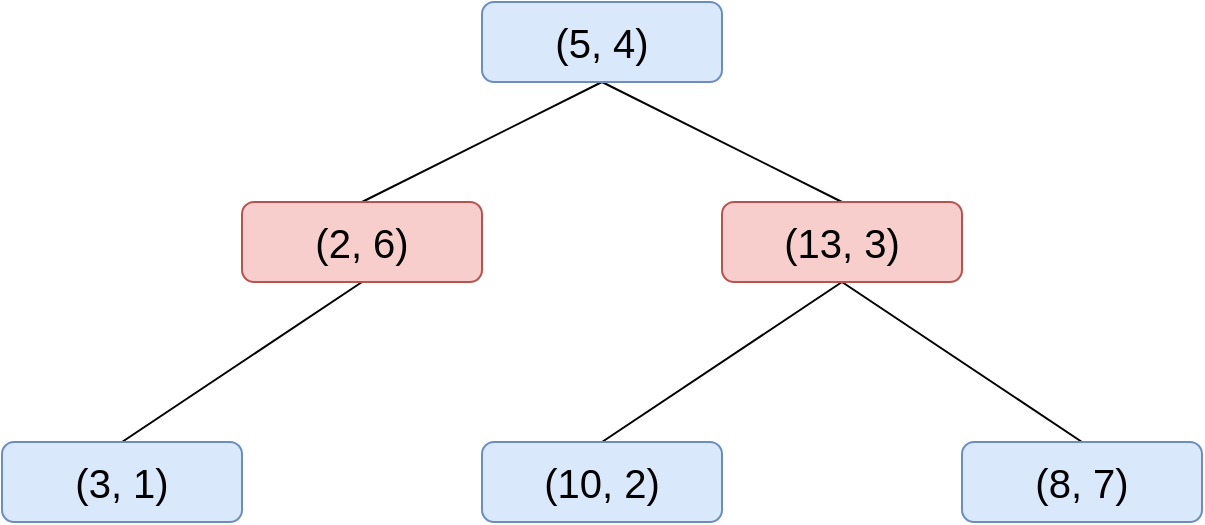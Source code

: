 <mxfile version="16.0.2" type="device"><diagram id="9o_7NzjmYeHqsMsWG1WD" name="Page-1"><mxGraphModel dx="1502" dy="697" grid="1" gridSize="10" guides="1" tooltips="1" connect="1" arrows="1" fold="1" page="1" pageScale="1" pageWidth="850" pageHeight="1100" math="0" shadow="0"><root><mxCell id="0"/><mxCell id="1" parent="0"/><mxCell id="gclyhI4A6P6M7iyj0sJi-7" style="rounded=0;orthogonalLoop=1;jettySize=auto;html=1;exitX=0.5;exitY=1;exitDx=0;exitDy=0;entryX=0.5;entryY=0;entryDx=0;entryDy=0;fontSize=20;endArrow=none;endFill=0;" edge="1" parent="1" source="gclyhI4A6P6M7iyj0sJi-1" target="gclyhI4A6P6M7iyj0sJi-2"><mxGeometry relative="1" as="geometry"/></mxCell><mxCell id="gclyhI4A6P6M7iyj0sJi-8" style="edgeStyle=none;rounded=0;orthogonalLoop=1;jettySize=auto;html=1;exitX=0.5;exitY=1;exitDx=0;exitDy=0;entryX=0.5;entryY=0;entryDx=0;entryDy=0;fontSize=20;endArrow=none;endFill=0;" edge="1" parent="1" source="gclyhI4A6P6M7iyj0sJi-1" target="gclyhI4A6P6M7iyj0sJi-3"><mxGeometry relative="1" as="geometry"/></mxCell><mxCell id="gclyhI4A6P6M7iyj0sJi-1" value="&lt;font style=&quot;font-size: 20px&quot;&gt;(5, 4)&lt;/font&gt;" style="rounded=1;whiteSpace=wrap;html=1;fillColor=#dae8fc;strokeColor=#6c8ebf;" vertex="1" parent="1"><mxGeometry x="360" y="280" width="120" height="40" as="geometry"/></mxCell><mxCell id="gclyhI4A6P6M7iyj0sJi-9" style="edgeStyle=none;rounded=0;orthogonalLoop=1;jettySize=auto;html=1;exitX=0.5;exitY=1;exitDx=0;exitDy=0;entryX=0.5;entryY=0;entryDx=0;entryDy=0;fontSize=20;endArrow=none;endFill=0;" edge="1" parent="1" source="gclyhI4A6P6M7iyj0sJi-2" target="gclyhI4A6P6M7iyj0sJi-6"><mxGeometry relative="1" as="geometry"/></mxCell><mxCell id="gclyhI4A6P6M7iyj0sJi-2" value="&lt;font style=&quot;font-size: 20px&quot;&gt;(2, 6)&lt;/font&gt;" style="rounded=1;whiteSpace=wrap;html=1;fillColor=#f8cecc;strokeColor=#b85450;" vertex="1" parent="1"><mxGeometry x="240" y="380" width="120" height="40" as="geometry"/></mxCell><mxCell id="gclyhI4A6P6M7iyj0sJi-10" style="edgeStyle=none;rounded=0;orthogonalLoop=1;jettySize=auto;html=1;exitX=0.5;exitY=1;exitDx=0;exitDy=0;entryX=0.5;entryY=0;entryDx=0;entryDy=0;fontSize=20;endArrow=none;endFill=0;" edge="1" parent="1" source="gclyhI4A6P6M7iyj0sJi-3" target="gclyhI4A6P6M7iyj0sJi-4"><mxGeometry relative="1" as="geometry"/></mxCell><mxCell id="gclyhI4A6P6M7iyj0sJi-11" style="edgeStyle=none;rounded=0;orthogonalLoop=1;jettySize=auto;html=1;exitX=0.5;exitY=1;exitDx=0;exitDy=0;entryX=0.5;entryY=0;entryDx=0;entryDy=0;fontSize=20;endArrow=none;endFill=0;" edge="1" parent="1" source="gclyhI4A6P6M7iyj0sJi-3" target="gclyhI4A6P6M7iyj0sJi-5"><mxGeometry relative="1" as="geometry"/></mxCell><mxCell id="gclyhI4A6P6M7iyj0sJi-3" value="&lt;font style=&quot;font-size: 20px&quot;&gt;(13, 3)&lt;/font&gt;" style="rounded=1;whiteSpace=wrap;html=1;fillColor=#f8cecc;strokeColor=#b85450;" vertex="1" parent="1"><mxGeometry x="480" y="380" width="120" height="40" as="geometry"/></mxCell><mxCell id="gclyhI4A6P6M7iyj0sJi-4" value="&lt;font style=&quot;font-size: 20px&quot;&gt;(10, 2)&lt;/font&gt;" style="rounded=1;whiteSpace=wrap;html=1;fillColor=#dae8fc;strokeColor=#6c8ebf;" vertex="1" parent="1"><mxGeometry x="360" y="500" width="120" height="40" as="geometry"/></mxCell><mxCell id="gclyhI4A6P6M7iyj0sJi-5" value="&lt;font style=&quot;font-size: 20px&quot;&gt;(8, 7)&lt;/font&gt;" style="rounded=1;whiteSpace=wrap;html=1;fillColor=#dae8fc;strokeColor=#6c8ebf;" vertex="1" parent="1"><mxGeometry x="600" y="500" width="120" height="40" as="geometry"/></mxCell><mxCell id="gclyhI4A6P6M7iyj0sJi-6" value="&lt;font style=&quot;font-size: 20px&quot;&gt;(3, 1)&lt;/font&gt;" style="rounded=1;whiteSpace=wrap;html=1;fillColor=#dae8fc;strokeColor=#6c8ebf;" vertex="1" parent="1"><mxGeometry x="120" y="500" width="120" height="40" as="geometry"/></mxCell></root></mxGraphModel></diagram></mxfile>